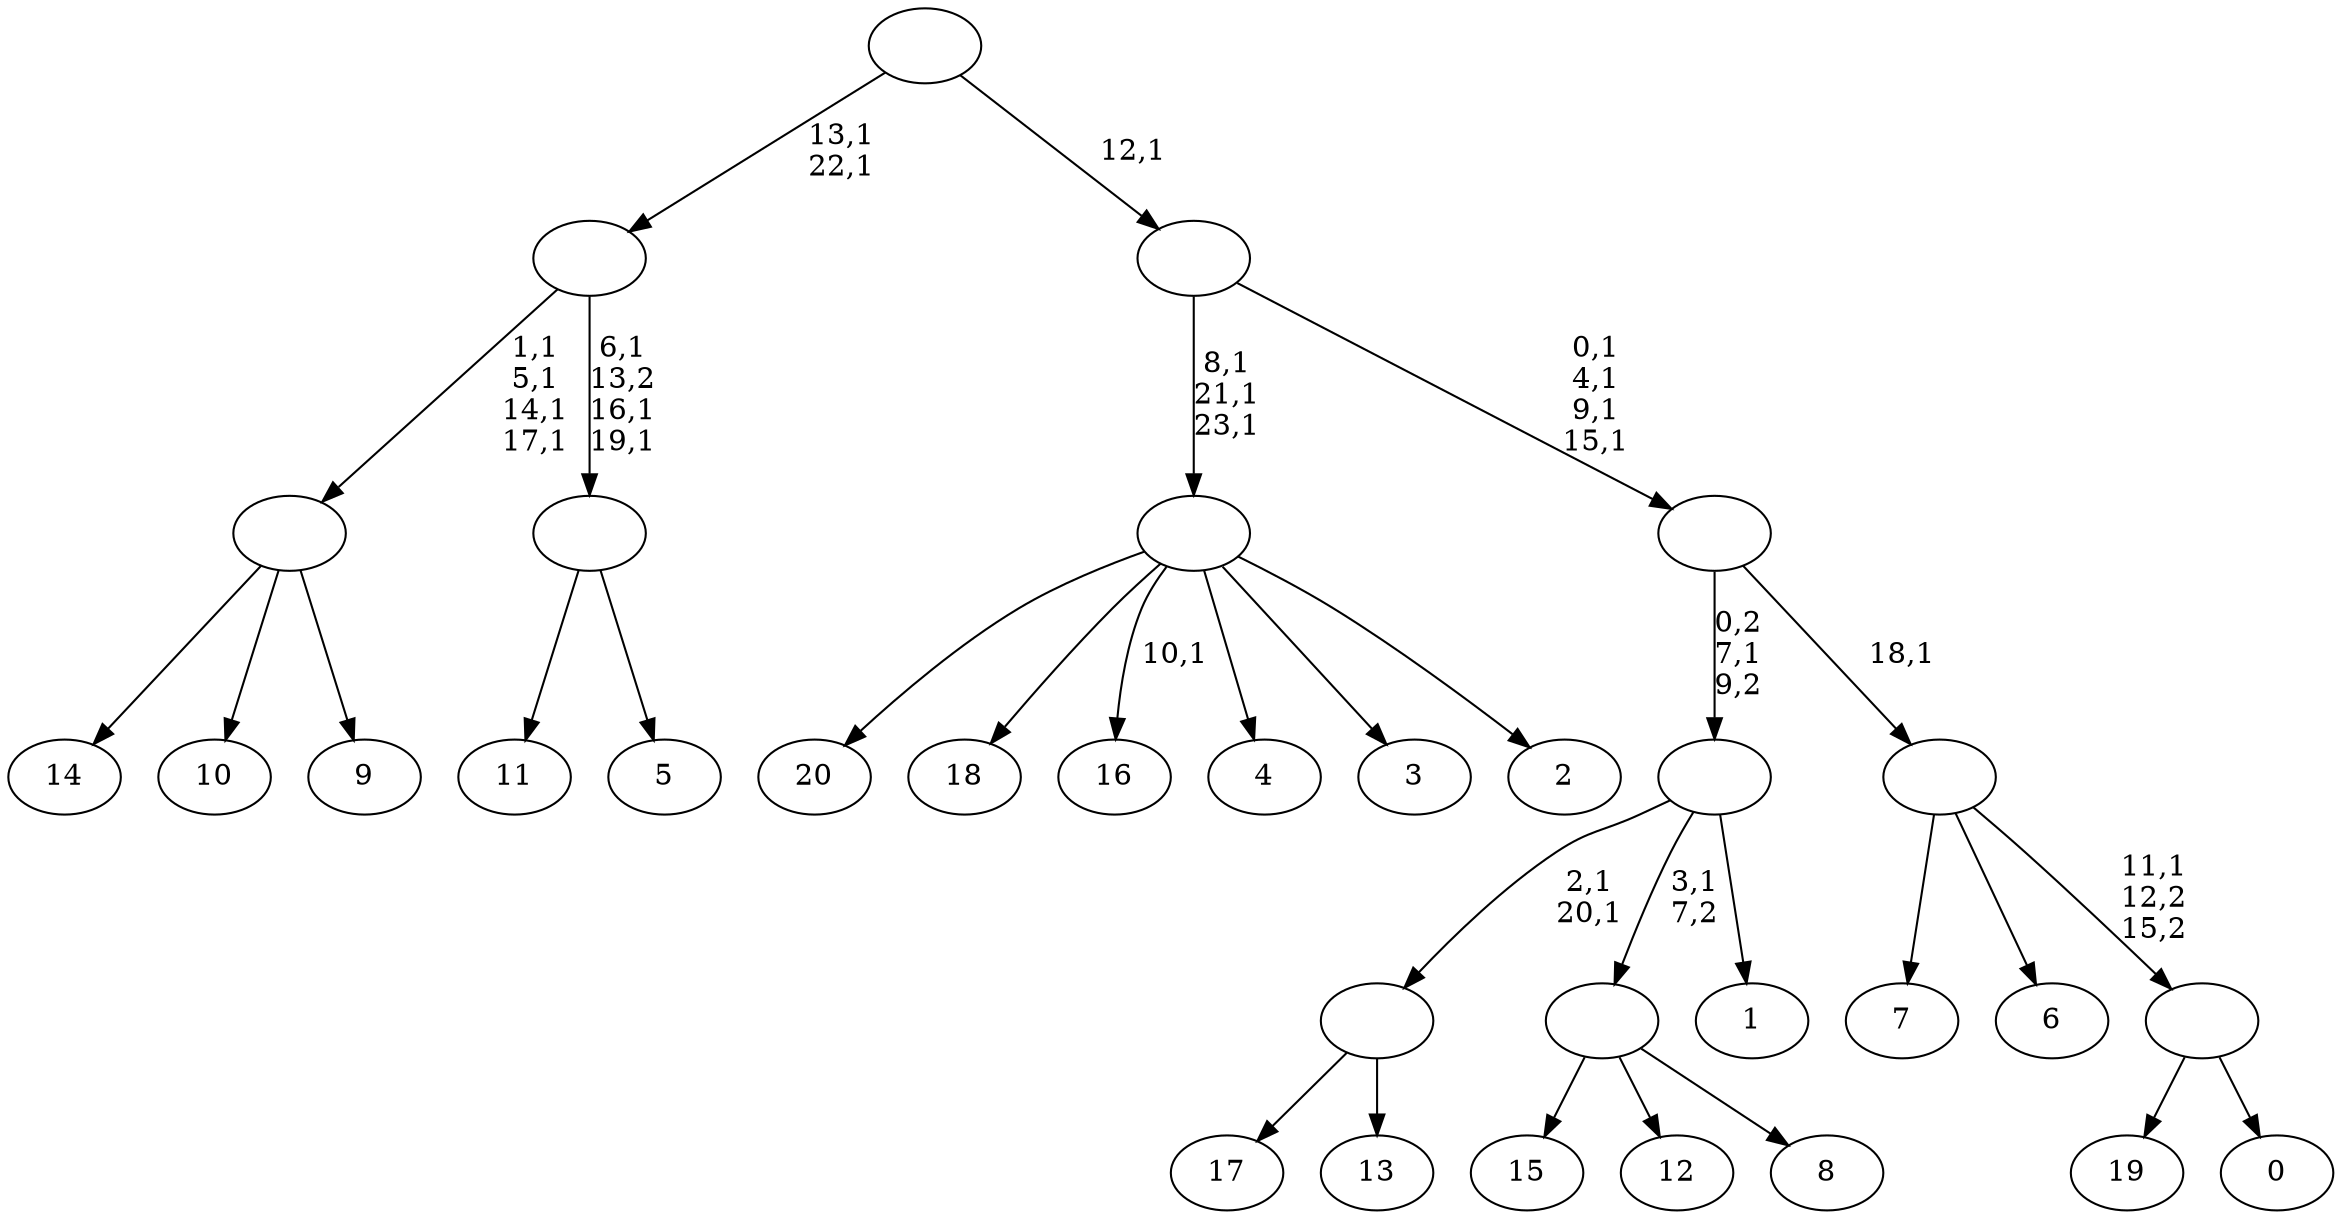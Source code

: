 digraph T {
	45 [label="20"]
	44 [label="19"]
	43 [label="18"]
	42 [label="17"]
	41 [label="16"]
	39 [label="15"]
	38 [label="14"]
	37 [label="13"]
	36 [label=""]
	34 [label="12"]
	33 [label="11"]
	32 [label="10"]
	31 [label="9"]
	30 [label=""]
	26 [label="8"]
	25 [label=""]
	24 [label="7"]
	23 [label="6"]
	22 [label="5"]
	21 [label=""]
	18 [label=""]
	16 [label="4"]
	15 [label="3"]
	14 [label="2"]
	13 [label=""]
	10 [label="1"]
	9 [label=""]
	8 [label="0"]
	7 [label=""]
	6 [label=""]
	5 [label=""]
	1 [label=""]
	0 [label=""]
	36 -> 42 [label=""]
	36 -> 37 [label=""]
	30 -> 38 [label=""]
	30 -> 32 [label=""]
	30 -> 31 [label=""]
	25 -> 39 [label=""]
	25 -> 34 [label=""]
	25 -> 26 [label=""]
	21 -> 33 [label=""]
	21 -> 22 [label=""]
	18 -> 21 [label="6,1\n13,2\n16,1\n19,1"]
	18 -> 30 [label="1,1\n5,1\n14,1\n17,1"]
	13 -> 41 [label="10,1"]
	13 -> 45 [label=""]
	13 -> 43 [label=""]
	13 -> 16 [label=""]
	13 -> 15 [label=""]
	13 -> 14 [label=""]
	9 -> 36 [label="2,1\n20,1"]
	9 -> 25 [label="3,1\n7,2"]
	9 -> 10 [label=""]
	7 -> 44 [label=""]
	7 -> 8 [label=""]
	6 -> 24 [label=""]
	6 -> 23 [label=""]
	6 -> 7 [label="11,1\n12,2\n15,2"]
	5 -> 9 [label="0,2\n7,1\n9,2"]
	5 -> 6 [label="18,1"]
	1 -> 5 [label="0,1\n4,1\n9,1\n15,1"]
	1 -> 13 [label="8,1\n21,1\n23,1"]
	0 -> 18 [label="13,1\n22,1"]
	0 -> 1 [label="12,1"]
}
